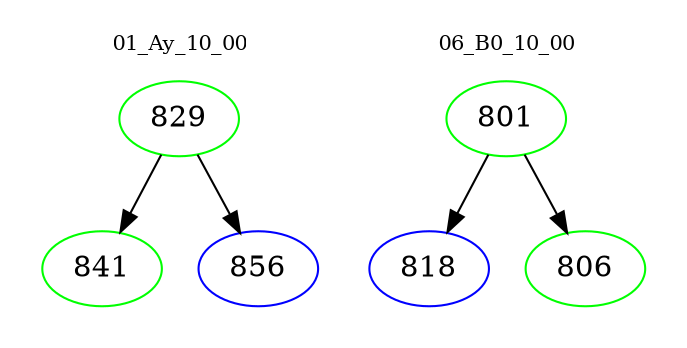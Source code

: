 digraph{
subgraph cluster_0 {
color = white
label = "01_Ay_10_00";
fontsize=10;
T0_829 [label="829", color="green"]
T0_829 -> T0_841 [color="black"]
T0_841 [label="841", color="green"]
T0_829 -> T0_856 [color="black"]
T0_856 [label="856", color="blue"]
}
subgraph cluster_1 {
color = white
label = "06_B0_10_00";
fontsize=10;
T1_801 [label="801", color="green"]
T1_801 -> T1_818 [color="black"]
T1_818 [label="818", color="blue"]
T1_801 -> T1_806 [color="black"]
T1_806 [label="806", color="green"]
}
}
